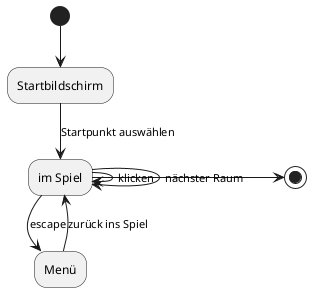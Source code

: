 @startuml

(*) -->"Startbildschirm"
-->[Startpunkt auswählen] "im Spiel"
-> (*)

"im Spiel" -->[klicken] "im Spiel"
-->[nächster Raum] "im Spiel"

"im Spiel" -->[escape] "Menü"
-->[zurück ins Spiel] "im Spiel"

@enduml